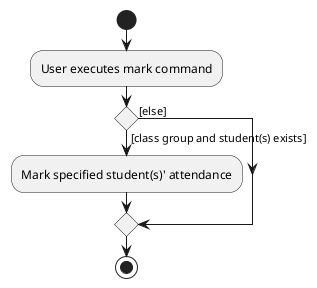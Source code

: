 @startuml
start

'Since the beta syntax does not support placing the condition outside the
'diamond we place it as the true branch instead.
:User executes mark command;

if () then ([class group and student(s) exists])
    :Mark specified student(s)' attendance;
else ([else])
endif
stop
@enduml
